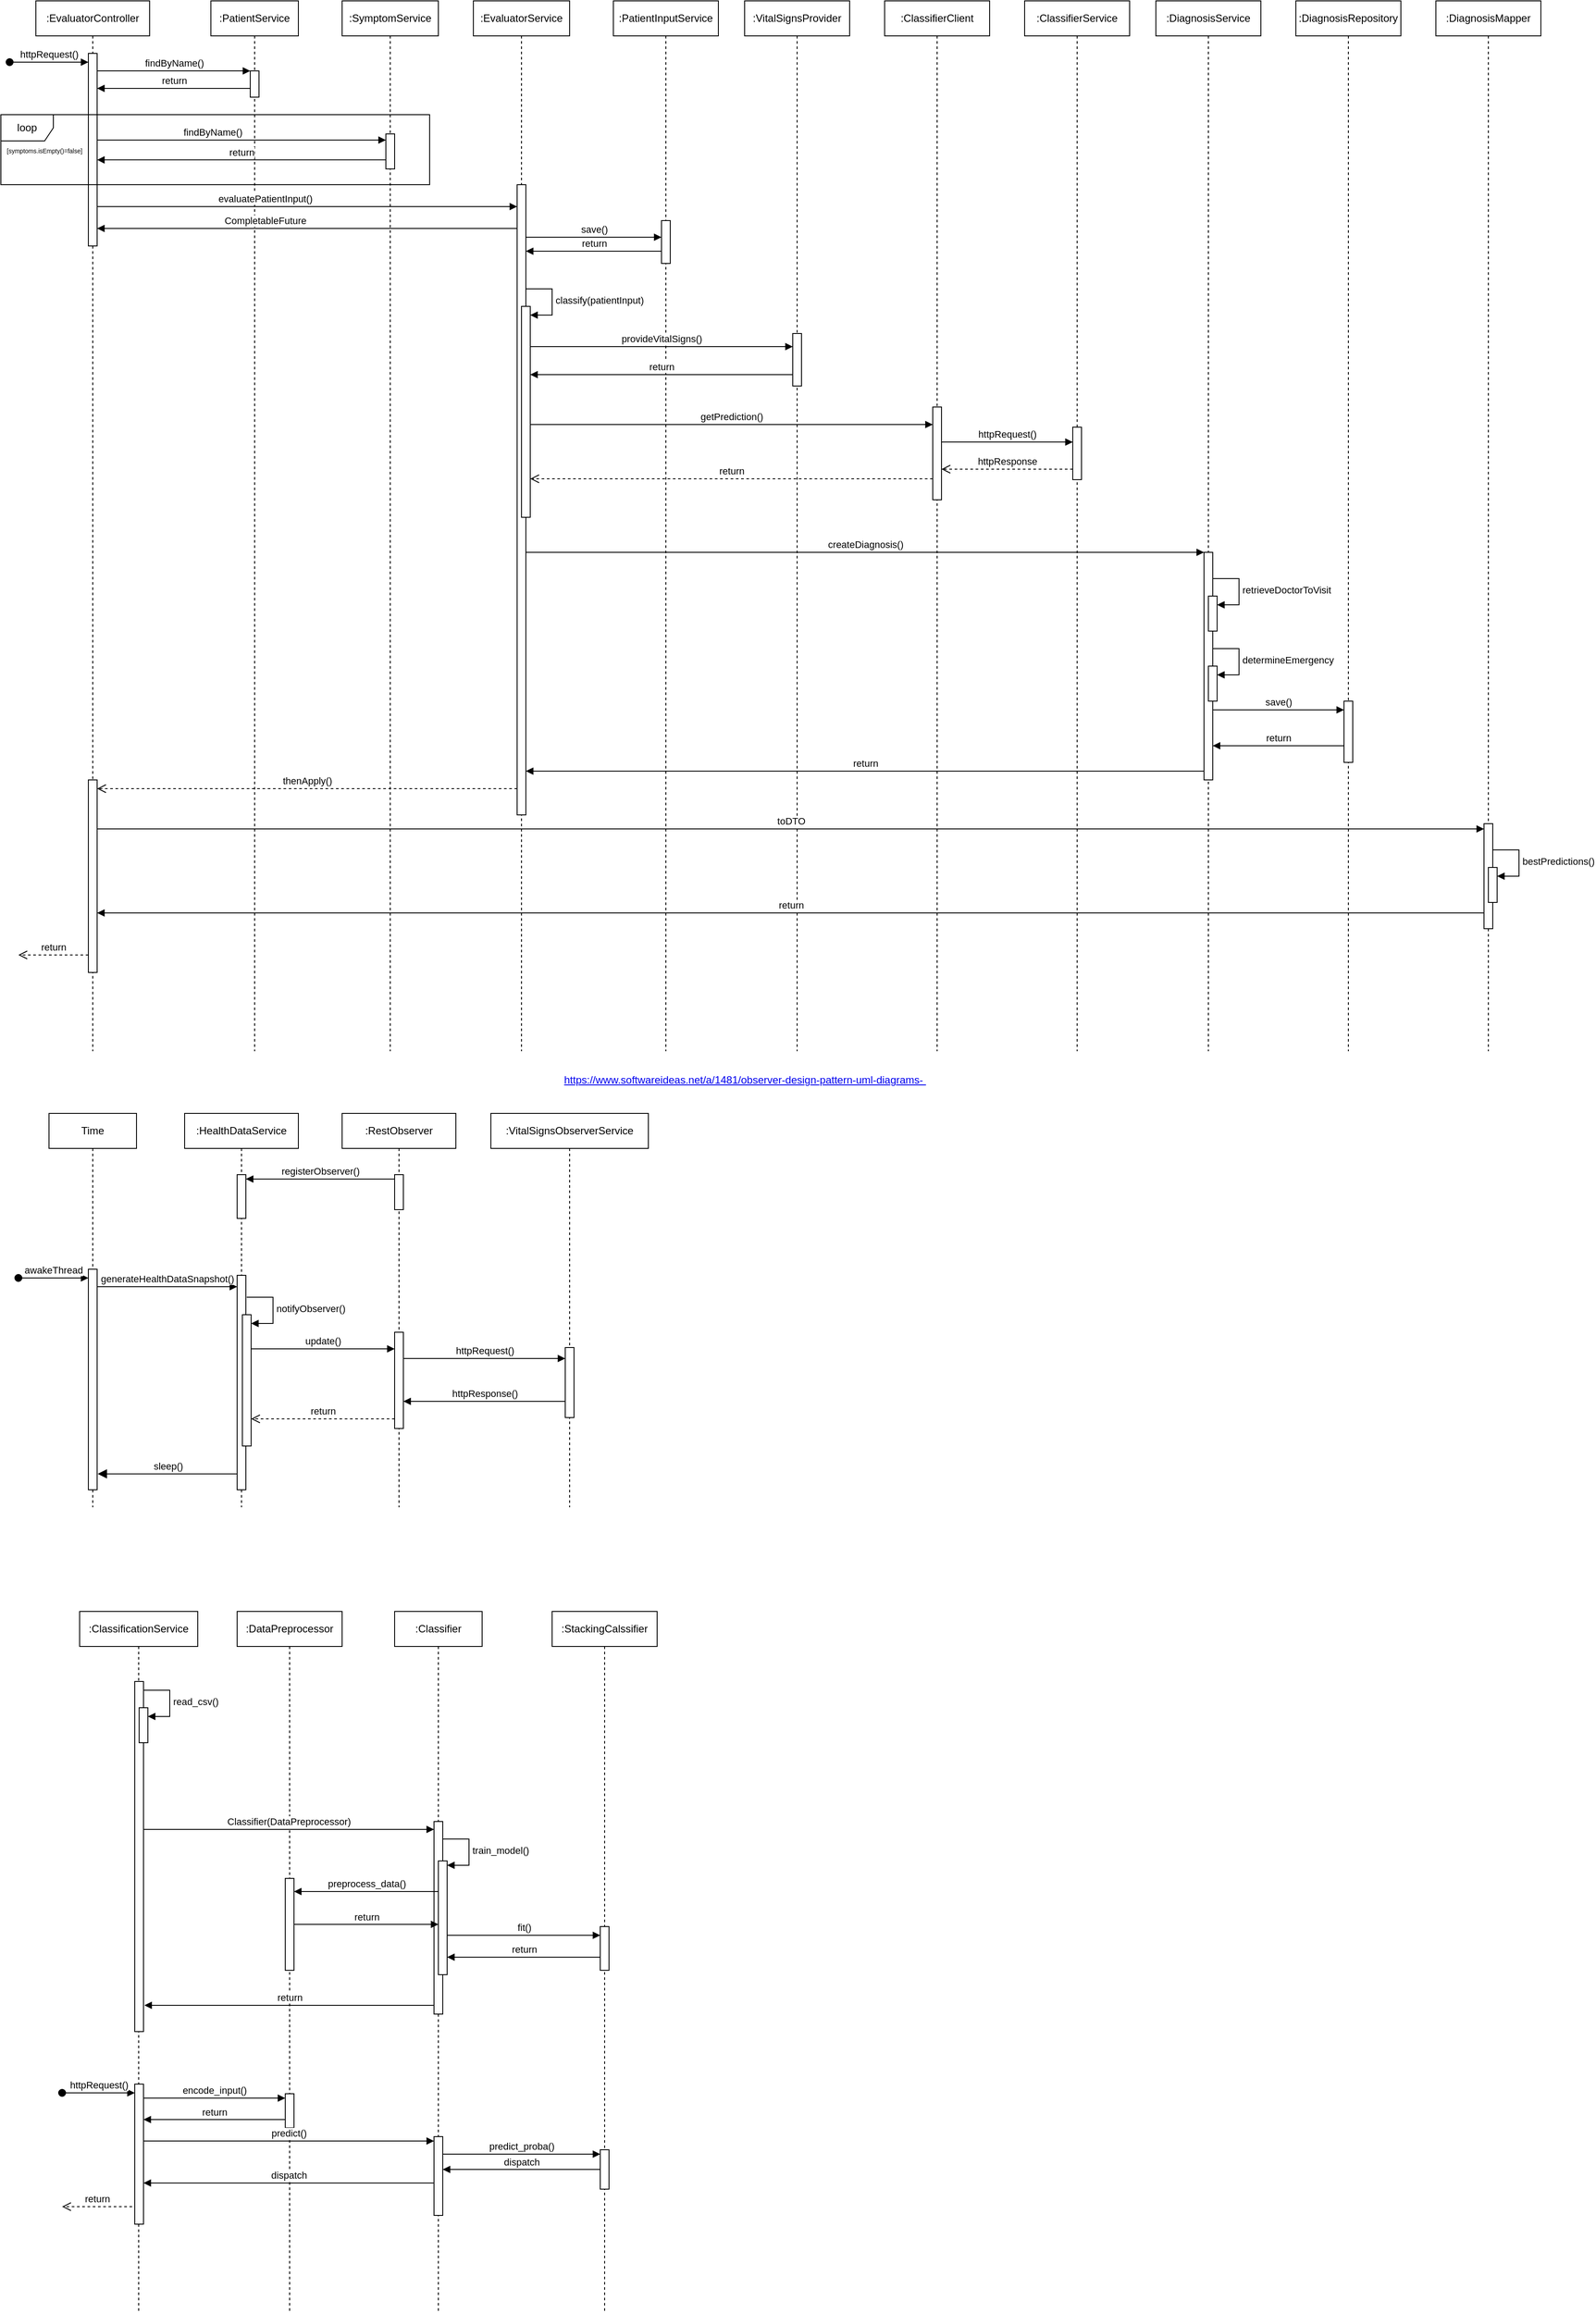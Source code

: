 <mxfile version="24.7.17">
  <diagram name="Page-1" id="2YBvvXClWsGukQMizWep">
    <mxGraphModel dx="1715" dy="998" grid="1" gridSize="10" guides="1" tooltips="1" connect="1" arrows="1" fold="1" page="1" pageScale="1" pageWidth="2339" pageHeight="3300" math="0" shadow="0">
      <root>
        <mxCell id="0" />
        <mxCell id="1" parent="0" />
        <mxCell id="aM9ryv3xv72pqoxQDRHE-1" value=":EvaluatorController" style="shape=umlLifeline;perimeter=lifelinePerimeter;whiteSpace=wrap;html=1;container=0;dropTarget=0;collapsible=0;recursiveResize=0;outlineConnect=0;portConstraint=eastwest;newEdgeStyle={&quot;edgeStyle&quot;:&quot;elbowEdgeStyle&quot;,&quot;elbow&quot;:&quot;vertical&quot;,&quot;curved&quot;:0,&quot;rounded&quot;:0};" parent="1" vertex="1">
          <mxGeometry x="80" y="40" width="130" height="1200" as="geometry" />
        </mxCell>
        <mxCell id="aM9ryv3xv72pqoxQDRHE-2" value="" style="html=1;points=[];perimeter=orthogonalPerimeter;outlineConnect=0;targetShapes=umlLifeline;portConstraint=eastwest;newEdgeStyle={&quot;edgeStyle&quot;:&quot;elbowEdgeStyle&quot;,&quot;elbow&quot;:&quot;vertical&quot;,&quot;curved&quot;:0,&quot;rounded&quot;:0};" parent="aM9ryv3xv72pqoxQDRHE-1" vertex="1">
          <mxGeometry x="60" y="60" width="10" height="220" as="geometry" />
        </mxCell>
        <mxCell id="aM9ryv3xv72pqoxQDRHE-3" value="httpRequest()" style="html=1;verticalAlign=bottom;startArrow=oval;endArrow=block;startSize=8;edgeStyle=elbowEdgeStyle;elbow=vertical;curved=0;rounded=0;" parent="aM9ryv3xv72pqoxQDRHE-1" target="aM9ryv3xv72pqoxQDRHE-2" edge="1">
          <mxGeometry relative="1" as="geometry">
            <mxPoint x="-30" y="70" as="sourcePoint" />
          </mxGeometry>
        </mxCell>
        <mxCell id="Us8xqTZCuEQV6I09tpYv-53" value="" style="html=1;points=[[0,0,0,0,5],[0,1,0,0,-5],[1,0,0,0,5],[1,1,0,0,-5]];perimeter=orthogonalPerimeter;outlineConnect=0;targetShapes=umlLifeline;portConstraint=eastwest;newEdgeStyle={&quot;curved&quot;:0,&quot;rounded&quot;:0};" parent="aM9ryv3xv72pqoxQDRHE-1" vertex="1">
          <mxGeometry x="60" y="890" width="10" height="220" as="geometry" />
        </mxCell>
        <mxCell id="aM9ryv3xv72pqoxQDRHE-5" value=":PatientService" style="shape=umlLifeline;perimeter=lifelinePerimeter;whiteSpace=wrap;html=1;container=0;dropTarget=0;collapsible=0;recursiveResize=0;outlineConnect=0;portConstraint=eastwest;newEdgeStyle={&quot;edgeStyle&quot;:&quot;elbowEdgeStyle&quot;,&quot;elbow&quot;:&quot;vertical&quot;,&quot;curved&quot;:0,&quot;rounded&quot;:0};" parent="1" vertex="1">
          <mxGeometry x="280" y="40" width="100" height="1200" as="geometry" />
        </mxCell>
        <mxCell id="aM9ryv3xv72pqoxQDRHE-6" value="" style="html=1;points=[];perimeter=orthogonalPerimeter;outlineConnect=0;targetShapes=umlLifeline;portConstraint=eastwest;newEdgeStyle={&quot;edgeStyle&quot;:&quot;elbowEdgeStyle&quot;,&quot;elbow&quot;:&quot;vertical&quot;,&quot;curved&quot;:0,&quot;rounded&quot;:0};" parent="aM9ryv3xv72pqoxQDRHE-5" vertex="1">
          <mxGeometry x="45" y="80" width="10" height="30" as="geometry" />
        </mxCell>
        <mxCell id="aM9ryv3xv72pqoxQDRHE-7" value="findByName()" style="html=1;verticalAlign=bottom;endArrow=block;edgeStyle=elbowEdgeStyle;elbow=horizontal;curved=0;rounded=0;" parent="1" source="aM9ryv3xv72pqoxQDRHE-2" target="aM9ryv3xv72pqoxQDRHE-6" edge="1">
          <mxGeometry relative="1" as="geometry">
            <mxPoint x="255" y="130" as="sourcePoint" />
            <Array as="points">
              <mxPoint x="240" y="120" />
            </Array>
          </mxGeometry>
        </mxCell>
        <mxCell id="aM9ryv3xv72pqoxQDRHE-8" value="return" style="html=1;verticalAlign=bottom;endArrow=block;endSize=6;edgeStyle=elbowEdgeStyle;elbow=vertical;curved=0;rounded=0;endFill=1;" parent="1" edge="1">
          <mxGeometry relative="1" as="geometry">
            <mxPoint x="150" y="140" as="targetPoint" />
            <Array as="points">
              <mxPoint x="250" y="140" />
            </Array>
            <mxPoint x="325" y="140" as="sourcePoint" />
          </mxGeometry>
        </mxCell>
        <mxCell id="Us8xqTZCuEQV6I09tpYv-1" value=":SymptomService" style="shape=umlLifeline;perimeter=lifelinePerimeter;whiteSpace=wrap;html=1;container=0;dropTarget=0;collapsible=0;recursiveResize=0;outlineConnect=0;portConstraint=eastwest;newEdgeStyle={&quot;edgeStyle&quot;:&quot;elbowEdgeStyle&quot;,&quot;elbow&quot;:&quot;vertical&quot;,&quot;curved&quot;:0,&quot;rounded&quot;:0};" parent="1" vertex="1">
          <mxGeometry x="430" y="40" width="110" height="1200" as="geometry" />
        </mxCell>
        <mxCell id="Us8xqTZCuEQV6I09tpYv-2" value="" style="html=1;points=[];perimeter=orthogonalPerimeter;outlineConnect=0;targetShapes=umlLifeline;portConstraint=eastwest;newEdgeStyle={&quot;edgeStyle&quot;:&quot;elbowEdgeStyle&quot;,&quot;elbow&quot;:&quot;vertical&quot;,&quot;curved&quot;:0,&quot;rounded&quot;:0};" parent="Us8xqTZCuEQV6I09tpYv-1" vertex="1">
          <mxGeometry x="50" y="152" width="10" height="40" as="geometry" />
        </mxCell>
        <mxCell id="Us8xqTZCuEQV6I09tpYv-3" value="findByName()" style="html=1;verticalAlign=bottom;endArrow=block;edgeStyle=elbowEdgeStyle;elbow=horizontal;curved=0;rounded=0;" parent="1" target="Us8xqTZCuEQV6I09tpYv-2" edge="1">
          <mxGeometry x="-0.2" relative="1" as="geometry">
            <mxPoint x="150.0" y="199" as="sourcePoint" />
            <Array as="points">
              <mxPoint x="250" y="199" />
            </Array>
            <mxPoint x="335" y="199" as="targetPoint" />
            <mxPoint as="offset" />
          </mxGeometry>
        </mxCell>
        <mxCell id="Us8xqTZCuEQV6I09tpYv-4" value="return" style="html=1;verticalAlign=bottom;endArrow=block;endSize=6;edgeStyle=elbowEdgeStyle;elbow=vertical;curved=0;rounded=0;endFill=1;" parent="1" source="Us8xqTZCuEQV6I09tpYv-2" edge="1">
          <mxGeometry relative="1" as="geometry">
            <mxPoint x="150.0" y="221.66" as="targetPoint" />
            <Array as="points">
              <mxPoint x="380" y="221.66" />
            </Array>
            <mxPoint x="455" y="221.66" as="sourcePoint" />
          </mxGeometry>
        </mxCell>
        <mxCell id="Us8xqTZCuEQV6I09tpYv-5" value=":EvaluatorService" style="shape=umlLifeline;perimeter=lifelinePerimeter;whiteSpace=wrap;html=1;container=0;dropTarget=0;collapsible=0;recursiveResize=0;outlineConnect=0;portConstraint=eastwest;newEdgeStyle={&quot;edgeStyle&quot;:&quot;elbowEdgeStyle&quot;,&quot;elbow&quot;:&quot;vertical&quot;,&quot;curved&quot;:0,&quot;rounded&quot;:0};" parent="1" vertex="1">
          <mxGeometry x="580" y="40" width="110" height="1200" as="geometry" />
        </mxCell>
        <mxCell id="Us8xqTZCuEQV6I09tpYv-6" value="" style="html=1;points=[];perimeter=orthogonalPerimeter;outlineConnect=0;targetShapes=umlLifeline;portConstraint=eastwest;newEdgeStyle={&quot;edgeStyle&quot;:&quot;elbowEdgeStyle&quot;,&quot;elbow&quot;:&quot;vertical&quot;,&quot;curved&quot;:0,&quot;rounded&quot;:0};" parent="Us8xqTZCuEQV6I09tpYv-5" vertex="1">
          <mxGeometry x="50" y="210" width="10" height="720" as="geometry" />
        </mxCell>
        <mxCell id="Us8xqTZCuEQV6I09tpYv-16" value="" style="html=1;points=[[0,0,0,0,5],[0,1,0,0,-5],[1,0,0,0,5],[1,1,0,0,-5]];perimeter=orthogonalPerimeter;outlineConnect=0;targetShapes=umlLifeline;portConstraint=eastwest;newEdgeStyle={&quot;curved&quot;:0,&quot;rounded&quot;:0};" parent="Us8xqTZCuEQV6I09tpYv-5" vertex="1">
          <mxGeometry x="55" y="349" width="10" height="241" as="geometry" />
        </mxCell>
        <mxCell id="Us8xqTZCuEQV6I09tpYv-17" value="classify(patientInput)" style="html=1;align=left;spacingLeft=2;endArrow=block;rounded=0;edgeStyle=orthogonalEdgeStyle;curved=0;rounded=0;" parent="Us8xqTZCuEQV6I09tpYv-5" target="Us8xqTZCuEQV6I09tpYv-16" edge="1">
          <mxGeometry relative="1" as="geometry">
            <mxPoint x="60" y="329" as="sourcePoint" />
            <Array as="points">
              <mxPoint x="90" y="359" />
            </Array>
          </mxGeometry>
        </mxCell>
        <mxCell id="Us8xqTZCuEQV6I09tpYv-7" value="evaluatePatientInput()" style="html=1;verticalAlign=bottom;endArrow=block;edgeStyle=elbowEdgeStyle;elbow=horizontal;curved=0;rounded=0;" parent="1" edge="1">
          <mxGeometry x="-0.2" relative="1" as="geometry">
            <mxPoint x="150" y="275.0" as="sourcePoint" />
            <Array as="points">
              <mxPoint x="250" y="275" />
            </Array>
            <mxPoint x="630" y="275" as="targetPoint" />
            <mxPoint as="offset" />
          </mxGeometry>
        </mxCell>
        <mxCell id="Us8xqTZCuEQV6I09tpYv-10" value="" style="group" parent="1" vertex="1" connectable="0">
          <mxGeometry x="40" y="170" width="490" height="80" as="geometry" />
        </mxCell>
        <mxCell id="Us8xqTZCuEQV6I09tpYv-8" value="loop" style="shape=umlFrame;whiteSpace=wrap;html=1;pointerEvents=0;" parent="Us8xqTZCuEQV6I09tpYv-10" vertex="1">
          <mxGeometry width="490" height="80" as="geometry" />
        </mxCell>
        <mxCell id="Us8xqTZCuEQV6I09tpYv-9" value="&lt;font style=&quot;font-size: 7px;&quot;&gt;[symptoms.isEmpty()=false]&lt;/font&gt;" style="text;html=1;align=center;verticalAlign=middle;whiteSpace=wrap;rounded=0;" parent="Us8xqTZCuEQV6I09tpYv-10" vertex="1">
          <mxGeometry y="26.5" width="100" height="27" as="geometry" />
        </mxCell>
        <mxCell id="Us8xqTZCuEQV6I09tpYv-11" value=":PatientInputService" style="shape=umlLifeline;perimeter=lifelinePerimeter;whiteSpace=wrap;html=1;container=0;dropTarget=0;collapsible=0;recursiveResize=0;outlineConnect=0;portConstraint=eastwest;newEdgeStyle={&quot;edgeStyle&quot;:&quot;elbowEdgeStyle&quot;,&quot;elbow&quot;:&quot;vertical&quot;,&quot;curved&quot;:0,&quot;rounded&quot;:0};" parent="1" vertex="1">
          <mxGeometry x="740" y="40" width="120" height="1200" as="geometry" />
        </mxCell>
        <mxCell id="Us8xqTZCuEQV6I09tpYv-12" value="" style="html=1;points=[];perimeter=orthogonalPerimeter;outlineConnect=0;targetShapes=umlLifeline;portConstraint=eastwest;newEdgeStyle={&quot;edgeStyle&quot;:&quot;elbowEdgeStyle&quot;,&quot;elbow&quot;:&quot;vertical&quot;,&quot;curved&quot;:0,&quot;rounded&quot;:0};" parent="Us8xqTZCuEQV6I09tpYv-11" vertex="1">
          <mxGeometry x="55" y="251" width="10" height="49" as="geometry" />
        </mxCell>
        <mxCell id="Us8xqTZCuEQV6I09tpYv-13" value="save()" style="html=1;verticalAlign=bottom;endArrow=block;curved=0;rounded=0;" parent="1" target="Us8xqTZCuEQV6I09tpYv-12" edge="1">
          <mxGeometry width="80" relative="1" as="geometry">
            <mxPoint x="640" y="310" as="sourcePoint" />
            <mxPoint x="770" y="310" as="targetPoint" />
          </mxGeometry>
        </mxCell>
        <mxCell id="Us8xqTZCuEQV6I09tpYv-19" value="return" style="html=1;verticalAlign=bottom;endArrow=block;endSize=6;curved=0;rounded=0;endFill=1;" parent="1" source="Us8xqTZCuEQV6I09tpYv-12" edge="1">
          <mxGeometry relative="1" as="geometry">
            <mxPoint x="770" y="351" as="sourcePoint" />
            <mxPoint x="640" y="326" as="targetPoint" />
          </mxGeometry>
        </mxCell>
        <mxCell id="Us8xqTZCuEQV6I09tpYv-20" value=":VitalSignsProvider" style="shape=umlLifeline;perimeter=lifelinePerimeter;whiteSpace=wrap;html=1;container=0;dropTarget=0;collapsible=0;recursiveResize=0;outlineConnect=0;portConstraint=eastwest;newEdgeStyle={&quot;edgeStyle&quot;:&quot;elbowEdgeStyle&quot;,&quot;elbow&quot;:&quot;vertical&quot;,&quot;curved&quot;:0,&quot;rounded&quot;:0};" parent="1" vertex="1">
          <mxGeometry x="890" y="40" width="120" height="1200" as="geometry" />
        </mxCell>
        <mxCell id="Us8xqTZCuEQV6I09tpYv-21" value="" style="html=1;points=[];perimeter=orthogonalPerimeter;outlineConnect=0;targetShapes=umlLifeline;portConstraint=eastwest;newEdgeStyle={&quot;edgeStyle&quot;:&quot;elbowEdgeStyle&quot;,&quot;elbow&quot;:&quot;vertical&quot;,&quot;curved&quot;:0,&quot;rounded&quot;:0};" parent="Us8xqTZCuEQV6I09tpYv-20" vertex="1">
          <mxGeometry x="55" y="380" width="10" height="60" as="geometry" />
        </mxCell>
        <mxCell id="Us8xqTZCuEQV6I09tpYv-22" value="provideVitalSigns()" style="html=1;verticalAlign=bottom;endArrow=block;curved=0;rounded=0;" parent="1" edge="1">
          <mxGeometry width="80" relative="1" as="geometry">
            <mxPoint x="645" y="435" as="sourcePoint" />
            <mxPoint x="945" y="435" as="targetPoint" />
          </mxGeometry>
        </mxCell>
        <mxCell id="Us8xqTZCuEQV6I09tpYv-23" value="return" style="html=1;verticalAlign=bottom;endArrow=block;endSize=6;curved=0;rounded=0;endFill=1;" parent="1" edge="1">
          <mxGeometry relative="1" as="geometry">
            <mxPoint x="945" y="467" as="sourcePoint" />
            <mxPoint x="645" y="467" as="targetPoint" />
          </mxGeometry>
        </mxCell>
        <mxCell id="Us8xqTZCuEQV6I09tpYv-24" value=":ClassifierClient" style="shape=umlLifeline;perimeter=lifelinePerimeter;whiteSpace=wrap;html=1;container=0;dropTarget=0;collapsible=0;recursiveResize=0;outlineConnect=0;portConstraint=eastwest;newEdgeStyle={&quot;edgeStyle&quot;:&quot;elbowEdgeStyle&quot;,&quot;elbow&quot;:&quot;vertical&quot;,&quot;curved&quot;:0,&quot;rounded&quot;:0};" parent="1" vertex="1">
          <mxGeometry x="1050" y="40" width="120" height="1200" as="geometry" />
        </mxCell>
        <mxCell id="Us8xqTZCuEQV6I09tpYv-25" value="" style="html=1;points=[];perimeter=orthogonalPerimeter;outlineConnect=0;targetShapes=umlLifeline;portConstraint=eastwest;newEdgeStyle={&quot;edgeStyle&quot;:&quot;elbowEdgeStyle&quot;,&quot;elbow&quot;:&quot;vertical&quot;,&quot;curved&quot;:0,&quot;rounded&quot;:0};" parent="Us8xqTZCuEQV6I09tpYv-24" vertex="1">
          <mxGeometry x="55" y="464" width="10" height="106" as="geometry" />
        </mxCell>
        <mxCell id="Us8xqTZCuEQV6I09tpYv-26" value="getPrediction()" style="html=1;verticalAlign=bottom;endArrow=block;curved=0;rounded=0;" parent="1" edge="1">
          <mxGeometry width="80" relative="1" as="geometry">
            <mxPoint x="645" y="524" as="sourcePoint" />
            <mxPoint x="1105" y="524" as="targetPoint" />
          </mxGeometry>
        </mxCell>
        <mxCell id="Us8xqTZCuEQV6I09tpYv-27" value=":ClassifierService" style="shape=umlLifeline;perimeter=lifelinePerimeter;whiteSpace=wrap;html=1;container=0;dropTarget=0;collapsible=0;recursiveResize=0;outlineConnect=0;portConstraint=eastwest;newEdgeStyle={&quot;edgeStyle&quot;:&quot;elbowEdgeStyle&quot;,&quot;elbow&quot;:&quot;vertical&quot;,&quot;curved&quot;:0,&quot;rounded&quot;:0};" parent="1" vertex="1">
          <mxGeometry x="1210" y="40" width="120" height="1200" as="geometry" />
        </mxCell>
        <mxCell id="Us8xqTZCuEQV6I09tpYv-28" value="" style="html=1;points=[];perimeter=orthogonalPerimeter;outlineConnect=0;targetShapes=umlLifeline;portConstraint=eastwest;newEdgeStyle={&quot;edgeStyle&quot;:&quot;elbowEdgeStyle&quot;,&quot;elbow&quot;:&quot;vertical&quot;,&quot;curved&quot;:0,&quot;rounded&quot;:0};" parent="Us8xqTZCuEQV6I09tpYv-27" vertex="1">
          <mxGeometry x="55" y="487" width="10" height="60" as="geometry" />
        </mxCell>
        <mxCell id="Us8xqTZCuEQV6I09tpYv-29" value="httpRequest()" style="html=1;verticalAlign=bottom;endArrow=block;curved=0;rounded=0;" parent="1" edge="1">
          <mxGeometry x="0.003" width="80" relative="1" as="geometry">
            <mxPoint x="1115" y="544" as="sourcePoint" />
            <mxPoint x="1265" y="544" as="targetPoint" />
            <mxPoint as="offset" />
          </mxGeometry>
        </mxCell>
        <mxCell id="Us8xqTZCuEQV6I09tpYv-30" value="httpResponse" style="html=1;verticalAlign=bottom;endArrow=open;dashed=1;endSize=8;curved=0;rounded=0;" parent="1" edge="1">
          <mxGeometry relative="1" as="geometry">
            <mxPoint x="1265" y="575" as="sourcePoint" />
            <mxPoint x="1115" y="575" as="targetPoint" />
          </mxGeometry>
        </mxCell>
        <mxCell id="Us8xqTZCuEQV6I09tpYv-32" value="return" style="html=1;verticalAlign=bottom;endArrow=open;dashed=1;endSize=8;curved=0;rounded=0;" parent="1" edge="1">
          <mxGeometry relative="1" as="geometry">
            <mxPoint x="1105" y="586" as="sourcePoint" />
            <mxPoint x="645" y="586" as="targetPoint" />
          </mxGeometry>
        </mxCell>
        <mxCell id="Us8xqTZCuEQV6I09tpYv-33" value=":Diagnosis&lt;span style=&quot;background-color: initial;&quot;&gt;Service&lt;/span&gt;" style="shape=umlLifeline;perimeter=lifelinePerimeter;whiteSpace=wrap;html=1;container=0;dropTarget=0;collapsible=0;recursiveResize=0;outlineConnect=0;portConstraint=eastwest;newEdgeStyle={&quot;edgeStyle&quot;:&quot;elbowEdgeStyle&quot;,&quot;elbow&quot;:&quot;vertical&quot;,&quot;curved&quot;:0,&quot;rounded&quot;:0};" parent="1" vertex="1">
          <mxGeometry x="1360" y="40" width="120" height="1200" as="geometry" />
        </mxCell>
        <mxCell id="Us8xqTZCuEQV6I09tpYv-34" value="" style="html=1;points=[];perimeter=orthogonalPerimeter;outlineConnect=0;targetShapes=umlLifeline;portConstraint=eastwest;newEdgeStyle={&quot;edgeStyle&quot;:&quot;elbowEdgeStyle&quot;,&quot;elbow&quot;:&quot;vertical&quot;,&quot;curved&quot;:0,&quot;rounded&quot;:0};" parent="Us8xqTZCuEQV6I09tpYv-33" vertex="1">
          <mxGeometry x="55" y="630" width="10" height="260" as="geometry" />
        </mxCell>
        <mxCell id="Us8xqTZCuEQV6I09tpYv-41" value="" style="html=1;points=[[0,0,0,0,5],[0,1,0,0,-5],[1,0,0,0,5],[1,1,0,0,-5]];perimeter=orthogonalPerimeter;outlineConnect=0;targetShapes=umlLifeline;portConstraint=eastwest;newEdgeStyle={&quot;curved&quot;:0,&quot;rounded&quot;:0};" parent="Us8xqTZCuEQV6I09tpYv-33" vertex="1">
          <mxGeometry x="60" y="680" width="10" height="40" as="geometry" />
        </mxCell>
        <mxCell id="Us8xqTZCuEQV6I09tpYv-42" value="retrieveDoctorToVisit" style="html=1;align=left;spacingLeft=2;endArrow=block;rounded=0;edgeStyle=orthogonalEdgeStyle;curved=0;rounded=0;" parent="Us8xqTZCuEQV6I09tpYv-33" target="Us8xqTZCuEQV6I09tpYv-41" edge="1">
          <mxGeometry relative="1" as="geometry">
            <mxPoint x="65" y="660" as="sourcePoint" />
            <Array as="points">
              <mxPoint x="95" y="690" />
            </Array>
          </mxGeometry>
        </mxCell>
        <mxCell id="Us8xqTZCuEQV6I09tpYv-43" value="" style="html=1;points=[[0,0,0,0,5],[0,1,0,0,-5],[1,0,0,0,5],[1,1,0,0,-5]];perimeter=orthogonalPerimeter;outlineConnect=0;targetShapes=umlLifeline;portConstraint=eastwest;newEdgeStyle={&quot;curved&quot;:0,&quot;rounded&quot;:0};" parent="Us8xqTZCuEQV6I09tpYv-33" vertex="1">
          <mxGeometry x="60" y="760" width="10" height="40" as="geometry" />
        </mxCell>
        <mxCell id="Us8xqTZCuEQV6I09tpYv-44" value="determineEmergency" style="html=1;align=left;spacingLeft=2;endArrow=block;rounded=0;edgeStyle=orthogonalEdgeStyle;curved=0;rounded=0;" parent="Us8xqTZCuEQV6I09tpYv-33" target="Us8xqTZCuEQV6I09tpYv-43" edge="1">
          <mxGeometry relative="1" as="geometry">
            <mxPoint x="65" y="740" as="sourcePoint" />
            <Array as="points">
              <mxPoint x="95" y="770" />
            </Array>
          </mxGeometry>
        </mxCell>
        <mxCell id="Us8xqTZCuEQV6I09tpYv-35" value="createDiagnosis()" style="html=1;verticalAlign=bottom;endArrow=block;curved=0;rounded=0;" parent="1" source="Us8xqTZCuEQV6I09tpYv-6" target="Us8xqTZCuEQV6I09tpYv-34" edge="1">
          <mxGeometry width="80" relative="1" as="geometry">
            <mxPoint x="810" y="670" as="sourcePoint" />
            <mxPoint x="890" y="670" as="targetPoint" />
          </mxGeometry>
        </mxCell>
        <mxCell id="Us8xqTZCuEQV6I09tpYv-36" value="return" style="html=1;verticalAlign=bottom;endArrow=block;endSize=6;curved=0;rounded=0;endFill=1;" parent="1" edge="1">
          <mxGeometry relative="1" as="geometry">
            <mxPoint x="1415" y="920" as="sourcePoint" />
            <mxPoint x="640" y="920" as="targetPoint" />
          </mxGeometry>
        </mxCell>
        <mxCell id="Us8xqTZCuEQV6I09tpYv-37" value="thenApply()" style="html=1;verticalAlign=bottom;endArrow=open;dashed=1;endSize=8;curved=0;rounded=0;" parent="1" edge="1">
          <mxGeometry relative="1" as="geometry">
            <mxPoint x="630" y="940" as="sourcePoint" />
            <mxPoint x="150.0" y="940" as="targetPoint" />
          </mxGeometry>
        </mxCell>
        <mxCell id="Us8xqTZCuEQV6I09tpYv-38" value="return" style="html=1;verticalAlign=bottom;endArrow=open;dashed=1;endSize=8;curved=0;rounded=0;" parent="1" edge="1">
          <mxGeometry relative="1" as="geometry">
            <mxPoint x="140" y="1130" as="sourcePoint" />
            <mxPoint x="60" y="1130" as="targetPoint" />
          </mxGeometry>
        </mxCell>
        <mxCell id="Us8xqTZCuEQV6I09tpYv-39" value=":DiagnosisRepository" style="shape=umlLifeline;perimeter=lifelinePerimeter;whiteSpace=wrap;html=1;container=0;dropTarget=0;collapsible=0;recursiveResize=0;outlineConnect=0;portConstraint=eastwest;newEdgeStyle={&quot;edgeStyle&quot;:&quot;elbowEdgeStyle&quot;,&quot;elbow&quot;:&quot;vertical&quot;,&quot;curved&quot;:0,&quot;rounded&quot;:0};" parent="1" vertex="1">
          <mxGeometry x="1520" y="40" width="120" height="1200" as="geometry" />
        </mxCell>
        <mxCell id="Us8xqTZCuEQV6I09tpYv-40" value="" style="html=1;points=[];perimeter=orthogonalPerimeter;outlineConnect=0;targetShapes=umlLifeline;portConstraint=eastwest;newEdgeStyle={&quot;edgeStyle&quot;:&quot;elbowEdgeStyle&quot;,&quot;elbow&quot;:&quot;vertical&quot;,&quot;curved&quot;:0,&quot;rounded&quot;:0};" parent="Us8xqTZCuEQV6I09tpYv-39" vertex="1">
          <mxGeometry x="55" y="800" width="10" height="70" as="geometry" />
        </mxCell>
        <mxCell id="Us8xqTZCuEQV6I09tpYv-45" value="save()" style="html=1;verticalAlign=bottom;endArrow=block;curved=0;rounded=0;" parent="1" edge="1">
          <mxGeometry width="80" relative="1" as="geometry">
            <mxPoint x="1425" y="850" as="sourcePoint" />
            <mxPoint x="1575" y="850" as="targetPoint" />
          </mxGeometry>
        </mxCell>
        <mxCell id="Us8xqTZCuEQV6I09tpYv-46" value="return" style="html=1;verticalAlign=bottom;endArrow=block;endSize=6;curved=0;rounded=0;endFill=1;" parent="1" edge="1">
          <mxGeometry relative="1" as="geometry">
            <mxPoint x="1575" y="891" as="sourcePoint" />
            <mxPoint x="1425" y="891" as="targetPoint" />
          </mxGeometry>
        </mxCell>
        <mxCell id="Us8xqTZCuEQV6I09tpYv-47" value=":DiagnosisMapper" style="shape=umlLifeline;perimeter=lifelinePerimeter;whiteSpace=wrap;html=1;container=0;dropTarget=0;collapsible=0;recursiveResize=0;outlineConnect=0;portConstraint=eastwest;newEdgeStyle={&quot;edgeStyle&quot;:&quot;elbowEdgeStyle&quot;,&quot;elbow&quot;:&quot;vertical&quot;,&quot;curved&quot;:0,&quot;rounded&quot;:0};" parent="1" vertex="1">
          <mxGeometry x="1680" y="40" width="120" height="1200" as="geometry" />
        </mxCell>
        <mxCell id="Us8xqTZCuEQV6I09tpYv-48" value="" style="html=1;points=[];perimeter=orthogonalPerimeter;outlineConnect=0;targetShapes=umlLifeline;portConstraint=eastwest;newEdgeStyle={&quot;edgeStyle&quot;:&quot;elbowEdgeStyle&quot;,&quot;elbow&quot;:&quot;vertical&quot;,&quot;curved&quot;:0,&quot;rounded&quot;:0};" parent="Us8xqTZCuEQV6I09tpYv-47" vertex="1">
          <mxGeometry x="55" y="940" width="10" height="120" as="geometry" />
        </mxCell>
        <mxCell id="Us8xqTZCuEQV6I09tpYv-50" value="" style="html=1;points=[[0,0,0,0,5],[0,1,0,0,-5],[1,0,0,0,5],[1,1,0,0,-5]];perimeter=orthogonalPerimeter;outlineConnect=0;targetShapes=umlLifeline;portConstraint=eastwest;newEdgeStyle={&quot;curved&quot;:0,&quot;rounded&quot;:0};" parent="Us8xqTZCuEQV6I09tpYv-47" vertex="1">
          <mxGeometry x="60" y="990" width="10" height="40" as="geometry" />
        </mxCell>
        <mxCell id="Us8xqTZCuEQV6I09tpYv-51" value="bestPredictions()" style="html=1;align=left;spacingLeft=2;endArrow=block;rounded=0;edgeStyle=orthogonalEdgeStyle;curved=0;rounded=0;" parent="Us8xqTZCuEQV6I09tpYv-47" target="Us8xqTZCuEQV6I09tpYv-50" edge="1">
          <mxGeometry relative="1" as="geometry">
            <mxPoint x="65" y="970" as="sourcePoint" />
            <Array as="points">
              <mxPoint x="95" y="1000" />
            </Array>
          </mxGeometry>
        </mxCell>
        <mxCell id="Us8xqTZCuEQV6I09tpYv-49" value="toDTO" style="html=1;verticalAlign=bottom;endArrow=block;curved=0;rounded=0;" parent="1" edge="1">
          <mxGeometry width="80" relative="1" as="geometry">
            <mxPoint x="150" y="986" as="sourcePoint" />
            <mxPoint x="1735" y="986" as="targetPoint" />
          </mxGeometry>
        </mxCell>
        <mxCell id="Us8xqTZCuEQV6I09tpYv-52" value="return" style="html=1;verticalAlign=bottom;endArrow=block;endSize=6;curved=0;rounded=0;endFill=1;" parent="1" target="Us8xqTZCuEQV6I09tpYv-53" edge="1">
          <mxGeometry relative="1" as="geometry">
            <mxPoint x="1735" y="1082" as="sourcePoint" />
            <mxPoint x="180" y="1090" as="targetPoint" />
          </mxGeometry>
        </mxCell>
        <mxCell id="Us8xqTZCuEQV6I09tpYv-54" value="CompletableFuture" style="html=1;verticalAlign=bottom;endArrow=none;edgeStyle=elbowEdgeStyle;elbow=horizontal;curved=0;rounded=0;endFill=0;startArrow=block;startFill=1;" parent="1" edge="1">
          <mxGeometry x="-0.2" relative="1" as="geometry">
            <mxPoint x="150" y="300" as="sourcePoint" />
            <Array as="points">
              <mxPoint x="250" y="300" />
            </Array>
            <mxPoint x="630" y="300" as="targetPoint" />
            <mxPoint as="offset" />
          </mxGeometry>
        </mxCell>
        <mxCell id="YrZx12et4MjaPJzXPv4E-1" value="Time" style="shape=umlLifeline;perimeter=lifelinePerimeter;whiteSpace=wrap;html=1;container=1;dropTarget=0;collapsible=0;recursiveResize=0;outlineConnect=0;portConstraint=eastwest;newEdgeStyle={&quot;curved&quot;:0,&quot;rounded&quot;:0};" vertex="1" parent="1">
          <mxGeometry x="95" y="1311" width="100" height="450" as="geometry" />
        </mxCell>
        <mxCell id="YrZx12et4MjaPJzXPv4E-5" value="" style="html=1;points=[[0,0,0,0,5],[0,1,0,0,-5],[1,0,0,0,5],[1,1,0,0,-5]];perimeter=orthogonalPerimeter;outlineConnect=0;targetShapes=umlLifeline;portConstraint=eastwest;newEdgeStyle={&quot;curved&quot;:0,&quot;rounded&quot;:0};" vertex="1" parent="YrZx12et4MjaPJzXPv4E-1">
          <mxGeometry x="45" y="178" width="10" height="252" as="geometry" />
        </mxCell>
        <mxCell id="YrZx12et4MjaPJzXPv4E-2" value=":HealthDataService" style="shape=umlLifeline;perimeter=lifelinePerimeter;whiteSpace=wrap;html=1;container=1;dropTarget=0;collapsible=0;recursiveResize=0;outlineConnect=0;portConstraint=eastwest;newEdgeStyle={&quot;curved&quot;:0,&quot;rounded&quot;:0};" vertex="1" parent="1">
          <mxGeometry x="250" y="1311" width="130" height="450" as="geometry" />
        </mxCell>
        <mxCell id="YrZx12et4MjaPJzXPv4E-8" value="" style="html=1;points=[[0,0,0,0,5],[0,1,0,0,-5],[1,0,0,0,5],[1,1,0,0,-5]];perimeter=orthogonalPerimeter;outlineConnect=0;targetShapes=umlLifeline;portConstraint=eastwest;newEdgeStyle={&quot;curved&quot;:0,&quot;rounded&quot;:0};" vertex="1" parent="YrZx12et4MjaPJzXPv4E-2">
          <mxGeometry x="60" y="185" width="10" height="245" as="geometry" />
        </mxCell>
        <mxCell id="YrZx12et4MjaPJzXPv4E-16" value="" style="html=1;points=[[0,0,0,0,5],[0,1,0,0,-5],[1,0,0,0,5],[1,1,0,0,-5]];perimeter=orthogonalPerimeter;outlineConnect=0;targetShapes=umlLifeline;portConstraint=eastwest;newEdgeStyle={&quot;curved&quot;:0,&quot;rounded&quot;:0};" vertex="1" parent="YrZx12et4MjaPJzXPv4E-2">
          <mxGeometry x="60" y="70" width="10" height="50" as="geometry" />
        </mxCell>
        <mxCell id="YrZx12et4MjaPJzXPv4E-21" value="" style="html=1;points=[[0,0,0,0,5],[0,1,0,0,-5],[1,0,0,0,5],[1,1,0,0,-5]];perimeter=orthogonalPerimeter;outlineConnect=0;targetShapes=umlLifeline;portConstraint=eastwest;newEdgeStyle={&quot;curved&quot;:0,&quot;rounded&quot;:0};" vertex="1" parent="YrZx12et4MjaPJzXPv4E-2">
          <mxGeometry x="66" y="230" width="10" height="150" as="geometry" />
        </mxCell>
        <mxCell id="YrZx12et4MjaPJzXPv4E-22" value="notifyObserver()" style="html=1;align=left;spacingLeft=2;endArrow=block;rounded=0;edgeStyle=orthogonalEdgeStyle;curved=0;rounded=0;" edge="1" target="YrZx12et4MjaPJzXPv4E-21" parent="YrZx12et4MjaPJzXPv4E-2">
          <mxGeometry relative="1" as="geometry">
            <mxPoint x="71" y="210" as="sourcePoint" />
            <Array as="points">
              <mxPoint x="101" y="240" />
            </Array>
          </mxGeometry>
        </mxCell>
        <mxCell id="YrZx12et4MjaPJzXPv4E-3" value=":RestObserver" style="shape=umlLifeline;perimeter=lifelinePerimeter;whiteSpace=wrap;html=1;container=1;dropTarget=0;collapsible=0;recursiveResize=0;outlineConnect=0;portConstraint=eastwest;newEdgeStyle={&quot;curved&quot;:0,&quot;rounded&quot;:0};" vertex="1" parent="1">
          <mxGeometry x="430" y="1311" width="130" height="450" as="geometry" />
        </mxCell>
        <mxCell id="YrZx12et4MjaPJzXPv4E-13" value="" style="html=1;points=[[0,0,0,0,5],[0,1,0,0,-5],[1,0,0,0,5],[1,1,0,0,-5]];perimeter=orthogonalPerimeter;outlineConnect=0;targetShapes=umlLifeline;portConstraint=eastwest;newEdgeStyle={&quot;curved&quot;:0,&quot;rounded&quot;:0};" vertex="1" parent="YrZx12et4MjaPJzXPv4E-3">
          <mxGeometry x="60" y="250" width="10" height="110" as="geometry" />
        </mxCell>
        <mxCell id="YrZx12et4MjaPJzXPv4E-18" value="" style="html=1;points=[[0,0,0,0,5],[0,1,0,0,-5],[1,0,0,0,5],[1,1,0,0,-5]];perimeter=orthogonalPerimeter;outlineConnect=0;targetShapes=umlLifeline;portConstraint=eastwest;newEdgeStyle={&quot;curved&quot;:0,&quot;rounded&quot;:0};" vertex="1" parent="YrZx12et4MjaPJzXPv4E-3">
          <mxGeometry x="60" y="70" width="10" height="40" as="geometry" />
        </mxCell>
        <mxCell id="YrZx12et4MjaPJzXPv4E-4" value=":VitalSignsObserverService" style="shape=umlLifeline;perimeter=lifelinePerimeter;whiteSpace=wrap;html=1;container=1;dropTarget=0;collapsible=0;recursiveResize=0;outlineConnect=0;portConstraint=eastwest;newEdgeStyle={&quot;curved&quot;:0,&quot;rounded&quot;:0};" vertex="1" parent="1">
          <mxGeometry x="600" y="1311" width="180" height="450" as="geometry" />
        </mxCell>
        <mxCell id="YrZx12et4MjaPJzXPv4E-24" value="" style="html=1;points=[[0,0,0,0,5],[0,1,0,0,-5],[1,0,0,0,5],[1,1,0,0,-5]];perimeter=orthogonalPerimeter;outlineConnect=0;targetShapes=umlLifeline;portConstraint=eastwest;newEdgeStyle={&quot;curved&quot;:0,&quot;rounded&quot;:0};" vertex="1" parent="YrZx12et4MjaPJzXPv4E-4">
          <mxGeometry x="85" y="267.5" width="10" height="80" as="geometry" />
        </mxCell>
        <mxCell id="YrZx12et4MjaPJzXPv4E-14" value="awakeThread" style="html=1;verticalAlign=bottom;startArrow=oval;startFill=1;endArrow=block;startSize=8;curved=0;rounded=0;" edge="1" parent="1">
          <mxGeometry width="60" relative="1" as="geometry">
            <mxPoint x="60" y="1499" as="sourcePoint" />
            <mxPoint x="140" y="1499" as="targetPoint" />
          </mxGeometry>
        </mxCell>
        <mxCell id="YrZx12et4MjaPJzXPv4E-15" value="generateHealthDataSnapshot()" style="html=1;verticalAlign=bottom;endArrow=block;curved=0;rounded=0;" edge="1" parent="1">
          <mxGeometry width="80" relative="1" as="geometry">
            <mxPoint x="150" y="1509" as="sourcePoint" />
            <mxPoint x="310" y="1509" as="targetPoint" />
          </mxGeometry>
        </mxCell>
        <mxCell id="YrZx12et4MjaPJzXPv4E-17" value="registerObserver()" style="html=1;verticalAlign=bottom;endArrow=none;curved=0;rounded=0;endFill=0;startArrow=block;startFill=1;exitX=1;exitY=0;exitDx=0;exitDy=5;exitPerimeter=0;" edge="1" parent="1" source="YrZx12et4MjaPJzXPv4E-16" target="YrZx12et4MjaPJzXPv4E-18">
          <mxGeometry width="80" relative="1" as="geometry">
            <mxPoint x="370" y="1391" as="sourcePoint" />
            <mxPoint x="230" y="1391" as="targetPoint" />
            <mxPoint as="offset" />
          </mxGeometry>
        </mxCell>
        <mxCell id="YrZx12et4MjaPJzXPv4E-23" value="update()" style="html=1;verticalAlign=bottom;endArrow=block;curved=0;rounded=0;" edge="1" parent="1">
          <mxGeometry width="80" relative="1" as="geometry">
            <mxPoint x="326" y="1580" as="sourcePoint" />
            <mxPoint x="490.0" y="1580" as="targetPoint" />
          </mxGeometry>
        </mxCell>
        <mxCell id="YrZx12et4MjaPJzXPv4E-25" value="httpRequest()" style="html=1;verticalAlign=bottom;endArrow=block;curved=0;rounded=0;" edge="1" parent="1">
          <mxGeometry width="80" relative="1" as="geometry">
            <mxPoint x="500.0" y="1591" as="sourcePoint" />
            <mxPoint x="685" y="1591" as="targetPoint" />
          </mxGeometry>
        </mxCell>
        <mxCell id="YrZx12et4MjaPJzXPv4E-26" value="httpResponse()" style="html=1;verticalAlign=bottom;endArrow=none;curved=0;rounded=0;endFill=0;startArrow=block;startFill=1;endSize=6;startSize=6;" edge="1" parent="1">
          <mxGeometry width="80" relative="1" as="geometry">
            <mxPoint x="500.0" y="1640" as="sourcePoint" />
            <mxPoint x="685" y="1640" as="targetPoint" />
          </mxGeometry>
        </mxCell>
        <mxCell id="YrZx12et4MjaPJzXPv4E-27" value="&lt;a href=&quot;https://www.softwareideas.net/a/1481/observer-design-pattern-uml-diagrams-&quot;&gt;https://www.softwareideas.net/a/1481/observer-design-pattern-uml-diagrams-&amp;nbsp;&lt;/a&gt;" style="text;html=1;align=center;verticalAlign=middle;resizable=0;points=[];autosize=1;strokeColor=none;fillColor=none;" vertex="1" parent="1">
          <mxGeometry x="670" y="1258" width="440" height="30" as="geometry" />
        </mxCell>
        <mxCell id="YrZx12et4MjaPJzXPv4E-28" value="return" style="html=1;verticalAlign=bottom;endArrow=open;dashed=1;endSize=8;curved=0;rounded=0;" edge="1" parent="1" target="YrZx12et4MjaPJzXPv4E-21">
          <mxGeometry relative="1" as="geometry">
            <mxPoint x="490" y="1660" as="sourcePoint" />
            <mxPoint x="410" y="1660" as="targetPoint" />
          </mxGeometry>
        </mxCell>
        <mxCell id="YrZx12et4MjaPJzXPv4E-32" value="sleep()" style="html=1;verticalAlign=bottom;endArrow=block;endSize=8;curved=0;rounded=0;entryX=1.066;entryY=0.928;entryDx=0;entryDy=0;entryPerimeter=0;endFill=1;" edge="1" parent="1" source="YrZx12et4MjaPJzXPv4E-8" target="YrZx12et4MjaPJzXPv4E-5">
          <mxGeometry relative="1" as="geometry">
            <mxPoint x="280" y="1720" as="sourcePoint" />
            <mxPoint x="200" y="1720" as="targetPoint" />
          </mxGeometry>
        </mxCell>
        <mxCell id="YrZx12et4MjaPJzXPv4E-33" value=":ClassificationService" style="shape=umlLifeline;perimeter=lifelinePerimeter;whiteSpace=wrap;html=1;container=1;dropTarget=0;collapsible=0;recursiveResize=0;outlineConnect=0;portConstraint=eastwest;newEdgeStyle={&quot;curved&quot;:0,&quot;rounded&quot;:0};" vertex="1" parent="1">
          <mxGeometry x="130" y="1880" width="135" height="800" as="geometry" />
        </mxCell>
        <mxCell id="YrZx12et4MjaPJzXPv4E-36" value="" style="html=1;points=[[0,0,0,0,5],[0,1,0,0,-5],[1,0,0,0,5],[1,1,0,0,-5]];perimeter=orthogonalPerimeter;outlineConnect=0;targetShapes=umlLifeline;portConstraint=eastwest;newEdgeStyle={&quot;curved&quot;:0,&quot;rounded&quot;:0};" vertex="1" parent="YrZx12et4MjaPJzXPv4E-33">
          <mxGeometry x="63" y="80" width="10" height="400" as="geometry" />
        </mxCell>
        <mxCell id="YrZx12et4MjaPJzXPv4E-37" value="" style="html=1;points=[[0,0,0,0,5],[0,1,0,0,-5],[1,0,0,0,5],[1,1,0,0,-5]];perimeter=orthogonalPerimeter;outlineConnect=0;targetShapes=umlLifeline;portConstraint=eastwest;newEdgeStyle={&quot;curved&quot;:0,&quot;rounded&quot;:0};" vertex="1" parent="YrZx12et4MjaPJzXPv4E-33">
          <mxGeometry x="68" y="110" width="10" height="40" as="geometry" />
        </mxCell>
        <mxCell id="YrZx12et4MjaPJzXPv4E-38" value="read_csv()" style="html=1;align=left;spacingLeft=2;endArrow=block;rounded=0;edgeStyle=orthogonalEdgeStyle;curved=0;rounded=0;" edge="1" target="YrZx12et4MjaPJzXPv4E-37" parent="YrZx12et4MjaPJzXPv4E-33">
          <mxGeometry relative="1" as="geometry">
            <mxPoint x="73" y="90" as="sourcePoint" />
            <Array as="points">
              <mxPoint x="103" y="120" />
            </Array>
          </mxGeometry>
        </mxCell>
        <mxCell id="YrZx12et4MjaPJzXPv4E-59" value="" style="html=1;points=[[0,0,0,0,5],[0,1,0,0,-5],[1,0,0,0,5],[1,1,0,0,-5]];perimeter=orthogonalPerimeter;outlineConnect=0;targetShapes=umlLifeline;portConstraint=eastwest;newEdgeStyle={&quot;curved&quot;:0,&quot;rounded&quot;:0};" vertex="1" parent="YrZx12et4MjaPJzXPv4E-33">
          <mxGeometry x="63" y="540" width="10" height="160" as="geometry" />
        </mxCell>
        <mxCell id="YrZx12et4MjaPJzXPv4E-34" value=":DataPreprocessor" style="shape=umlLifeline;perimeter=lifelinePerimeter;whiteSpace=wrap;html=1;container=1;dropTarget=0;collapsible=0;recursiveResize=0;outlineConnect=0;portConstraint=eastwest;newEdgeStyle={&quot;curved&quot;:0,&quot;rounded&quot;:0};" vertex="1" parent="1">
          <mxGeometry x="310" y="1880" width="120" height="800" as="geometry" />
        </mxCell>
        <mxCell id="YrZx12et4MjaPJzXPv4E-50" value="" style="html=1;points=[[0,0,0,0,5],[0,1,0,0,-5],[1,0,0,0,5],[1,1,0,0,-5]];perimeter=orthogonalPerimeter;outlineConnect=0;targetShapes=umlLifeline;portConstraint=eastwest;newEdgeStyle={&quot;curved&quot;:0,&quot;rounded&quot;:0};" vertex="1" parent="YrZx12et4MjaPJzXPv4E-34">
          <mxGeometry x="55" y="305" width="10" height="105" as="geometry" />
        </mxCell>
        <mxCell id="YrZx12et4MjaPJzXPv4E-61" value="" style="html=1;points=[[0,0,0,0,5],[0,1,0,0,-5],[1,0,0,0,5],[1,1,0,0,-5]];perimeter=orthogonalPerimeter;outlineConnect=0;targetShapes=umlLifeline;portConstraint=eastwest;newEdgeStyle={&quot;curved&quot;:0,&quot;rounded&quot;:0};" vertex="1" parent="YrZx12et4MjaPJzXPv4E-34">
          <mxGeometry x="55" y="551" width="10" height="39" as="geometry" />
        </mxCell>
        <mxCell id="YrZx12et4MjaPJzXPv4E-35" value=":Classifier" style="shape=umlLifeline;perimeter=lifelinePerimeter;whiteSpace=wrap;html=1;container=1;dropTarget=0;collapsible=0;recursiveResize=0;outlineConnect=0;portConstraint=eastwest;newEdgeStyle={&quot;curved&quot;:0,&quot;rounded&quot;:0};" vertex="1" parent="1">
          <mxGeometry x="490" y="1880" width="100" height="800" as="geometry" />
        </mxCell>
        <mxCell id="YrZx12et4MjaPJzXPv4E-43" value="" style="html=1;points=[[0,0,0,0,5],[0,1,0,0,-5],[1,0,0,0,5],[1,1,0,0,-5]];perimeter=orthogonalPerimeter;outlineConnect=0;targetShapes=umlLifeline;portConstraint=eastwest;newEdgeStyle={&quot;curved&quot;:0,&quot;rounded&quot;:0};" vertex="1" parent="YrZx12et4MjaPJzXPv4E-35">
          <mxGeometry x="45" y="240" width="10" height="220" as="geometry" />
        </mxCell>
        <mxCell id="YrZx12et4MjaPJzXPv4E-45" value="" style="html=1;points=[[0,0,0,0,5],[0,1,0,0,-5],[1,0,0,0,5],[1,1,0,0,-5]];perimeter=orthogonalPerimeter;outlineConnect=0;targetShapes=umlLifeline;portConstraint=eastwest;newEdgeStyle={&quot;curved&quot;:0,&quot;rounded&quot;:0};" vertex="1" parent="YrZx12et4MjaPJzXPv4E-35">
          <mxGeometry x="50" y="285" width="10" height="130" as="geometry" />
        </mxCell>
        <mxCell id="YrZx12et4MjaPJzXPv4E-46" value="train_model()" style="html=1;align=left;spacingLeft=2;endArrow=block;rounded=0;edgeStyle=orthogonalEdgeStyle;curved=0;rounded=0;" edge="1" target="YrZx12et4MjaPJzXPv4E-45" parent="YrZx12et4MjaPJzXPv4E-35">
          <mxGeometry relative="1" as="geometry">
            <mxPoint x="55" y="260" as="sourcePoint" />
            <Array as="points">
              <mxPoint x="85" y="290" />
            </Array>
          </mxGeometry>
        </mxCell>
        <mxCell id="YrZx12et4MjaPJzXPv4E-64" value="" style="html=1;points=[[0,0,0,0,5],[0,1,0,0,-5],[1,0,0,0,5],[1,1,0,0,-5]];perimeter=orthogonalPerimeter;outlineConnect=0;targetShapes=umlLifeline;portConstraint=eastwest;newEdgeStyle={&quot;curved&quot;:0,&quot;rounded&quot;:0};" vertex="1" parent="YrZx12et4MjaPJzXPv4E-35">
          <mxGeometry x="45" y="600" width="10" height="90" as="geometry" />
        </mxCell>
        <mxCell id="YrZx12et4MjaPJzXPv4E-44" value="Classifier(DataPreprocessor)" style="html=1;verticalAlign=bottom;endArrow=block;curved=0;rounded=0;" edge="1" parent="1">
          <mxGeometry width="80" relative="1" as="geometry">
            <mxPoint x="203" y="2129.0" as="sourcePoint" />
            <mxPoint x="535" y="2129.0" as="targetPoint" />
          </mxGeometry>
        </mxCell>
        <mxCell id="YrZx12et4MjaPJzXPv4E-49" value="preprocess_data()" style="html=1;verticalAlign=bottom;endArrow=block;curved=0;rounded=0;" edge="1" parent="1">
          <mxGeometry width="80" relative="1" as="geometry">
            <mxPoint x="540" y="2200" as="sourcePoint" />
            <mxPoint x="375" y="2200" as="targetPoint" />
          </mxGeometry>
        </mxCell>
        <mxCell id="YrZx12et4MjaPJzXPv4E-51" value="return" style="html=1;verticalAlign=bottom;endArrow=block;curved=0;rounded=0;" edge="1" parent="1" source="YrZx12et4MjaPJzXPv4E-50" target="YrZx12et4MjaPJzXPv4E-45">
          <mxGeometry width="80" relative="1" as="geometry">
            <mxPoint x="390" y="2230" as="sourcePoint" />
            <mxPoint x="470" y="2230" as="targetPoint" />
          </mxGeometry>
        </mxCell>
        <mxCell id="YrZx12et4MjaPJzXPv4E-54" value=":StackingCalssifier" style="shape=umlLifeline;perimeter=lifelinePerimeter;whiteSpace=wrap;html=1;container=1;dropTarget=0;collapsible=0;recursiveResize=0;outlineConnect=0;portConstraint=eastwest;newEdgeStyle={&quot;curved&quot;:0,&quot;rounded&quot;:0};" vertex="1" parent="1">
          <mxGeometry x="670" y="1880" width="120" height="800" as="geometry" />
        </mxCell>
        <mxCell id="YrZx12et4MjaPJzXPv4E-55" value="" style="html=1;points=[[0,0,0,0,5],[0,1,0,0,-5],[1,0,0,0,5],[1,1,0,0,-5]];perimeter=orthogonalPerimeter;outlineConnect=0;targetShapes=umlLifeline;portConstraint=eastwest;newEdgeStyle={&quot;curved&quot;:0,&quot;rounded&quot;:0};" vertex="1" parent="YrZx12et4MjaPJzXPv4E-54">
          <mxGeometry x="55" y="360" width="10" height="50" as="geometry" />
        </mxCell>
        <mxCell id="YrZx12et4MjaPJzXPv4E-66" value="" style="html=1;points=[[0,0,0,0,5],[0,1,0,0,-5],[1,0,0,0,5],[1,1,0,0,-5]];perimeter=orthogonalPerimeter;outlineConnect=0;targetShapes=umlLifeline;portConstraint=eastwest;newEdgeStyle={&quot;curved&quot;:0,&quot;rounded&quot;:0};" vertex="1" parent="YrZx12et4MjaPJzXPv4E-54">
          <mxGeometry x="55" y="615" width="10" height="45" as="geometry" />
        </mxCell>
        <mxCell id="YrZx12et4MjaPJzXPv4E-56" value="fit()" style="html=1;verticalAlign=bottom;endArrow=block;curved=0;rounded=0;entryX=0;entryY=0;entryDx=0;entryDy=5;entryPerimeter=0;" edge="1" parent="1">
          <mxGeometry width="80" relative="1" as="geometry">
            <mxPoint x="550" y="2250.0" as="sourcePoint" />
            <mxPoint x="725" y="2250.0" as="targetPoint" />
          </mxGeometry>
        </mxCell>
        <mxCell id="YrZx12et4MjaPJzXPv4E-57" value="return" style="html=1;verticalAlign=bottom;endArrow=block;curved=0;rounded=0;" edge="1" parent="1">
          <mxGeometry width="80" relative="1" as="geometry">
            <mxPoint x="725" y="2275.0" as="sourcePoint" />
            <mxPoint x="550" y="2275.0" as="targetPoint" />
          </mxGeometry>
        </mxCell>
        <mxCell id="YrZx12et4MjaPJzXPv4E-58" value="return" style="html=1;verticalAlign=bottom;endArrow=block;curved=0;rounded=0;" edge="1" parent="1" source="YrZx12et4MjaPJzXPv4E-43">
          <mxGeometry width="80" relative="1" as="geometry">
            <mxPoint x="530" y="2330" as="sourcePoint" />
            <mxPoint x="204" y="2330.0" as="targetPoint" />
          </mxGeometry>
        </mxCell>
        <mxCell id="YrZx12et4MjaPJzXPv4E-60" value="httpRequest()" style="html=1;verticalAlign=bottom;startArrow=oval;startFill=1;endArrow=block;startSize=8;curved=0;rounded=0;" edge="1" parent="1" target="YrZx12et4MjaPJzXPv4E-59">
          <mxGeometry width="60" relative="1" as="geometry">
            <mxPoint x="110" y="2430" as="sourcePoint" />
            <mxPoint x="170" y="2430" as="targetPoint" />
          </mxGeometry>
        </mxCell>
        <mxCell id="YrZx12et4MjaPJzXPv4E-62" value="encode_input()" style="html=1;verticalAlign=bottom;endArrow=block;curved=0;rounded=0;entryX=0;entryY=0;entryDx=0;entryDy=5;entryPerimeter=0;" edge="1" parent="1" source="YrZx12et4MjaPJzXPv4E-59" target="YrZx12et4MjaPJzXPv4E-61">
          <mxGeometry width="80" relative="1" as="geometry">
            <mxPoint x="210" y="2440" as="sourcePoint" />
            <mxPoint x="290" y="2440" as="targetPoint" />
          </mxGeometry>
        </mxCell>
        <mxCell id="YrZx12et4MjaPJzXPv4E-63" value="return" style="html=1;verticalAlign=bottom;endArrow=block;curved=0;rounded=0;" edge="1" parent="1">
          <mxGeometry width="80" relative="1" as="geometry">
            <mxPoint x="365" y="2460.5" as="sourcePoint" />
            <mxPoint x="203" y="2460.5" as="targetPoint" />
          </mxGeometry>
        </mxCell>
        <mxCell id="YrZx12et4MjaPJzXPv4E-65" value="predict()" style="html=1;verticalAlign=bottom;endArrow=block;curved=0;rounded=0;entryX=0;entryY=0;entryDx=0;entryDy=5;entryPerimeter=0;" edge="1" parent="1" source="YrZx12et4MjaPJzXPv4E-59" target="YrZx12et4MjaPJzXPv4E-64">
          <mxGeometry width="80" relative="1" as="geometry">
            <mxPoint x="230" y="2500" as="sourcePoint" />
            <mxPoint x="310" y="2500" as="targetPoint" />
          </mxGeometry>
        </mxCell>
        <mxCell id="YrZx12et4MjaPJzXPv4E-67" value="predict_proba()" style="html=1;verticalAlign=bottom;endArrow=block;curved=0;rounded=0;entryX=0;entryY=0;entryDx=0;entryDy=5;entryPerimeter=0;" edge="1" parent="1" source="YrZx12et4MjaPJzXPv4E-64" target="YrZx12et4MjaPJzXPv4E-66">
          <mxGeometry width="80" relative="1" as="geometry">
            <mxPoint x="570" y="2500" as="sourcePoint" />
            <mxPoint x="650" y="2500" as="targetPoint" />
          </mxGeometry>
        </mxCell>
        <mxCell id="YrZx12et4MjaPJzXPv4E-68" value="dispatch" style="html=1;verticalAlign=bottom;endArrow=block;curved=0;rounded=0;" edge="1" parent="1" source="YrZx12et4MjaPJzXPv4E-66" target="YrZx12et4MjaPJzXPv4E-64">
          <mxGeometry width="80" relative="1" as="geometry">
            <mxPoint x="680" y="2530" as="sourcePoint" />
            <mxPoint x="600" y="2530" as="targetPoint" />
          </mxGeometry>
        </mxCell>
        <mxCell id="YrZx12et4MjaPJzXPv4E-69" value="dispatch" style="html=1;verticalAlign=bottom;endArrow=block;curved=0;rounded=0;" edge="1" parent="1">
          <mxGeometry width="80" relative="1" as="geometry">
            <mxPoint x="535" y="2533.0" as="sourcePoint" />
            <mxPoint x="203" y="2533.0" as="targetPoint" />
          </mxGeometry>
        </mxCell>
        <mxCell id="YrZx12et4MjaPJzXPv4E-70" value="return" style="html=1;verticalAlign=bottom;endArrow=open;dashed=1;endSize=8;curved=0;rounded=0;" edge="1" parent="1">
          <mxGeometry relative="1" as="geometry">
            <mxPoint x="190" y="2560" as="sourcePoint" />
            <mxPoint x="110" y="2560" as="targetPoint" />
          </mxGeometry>
        </mxCell>
      </root>
    </mxGraphModel>
  </diagram>
</mxfile>
